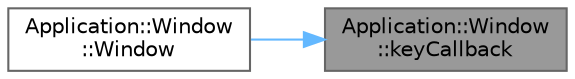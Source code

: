 digraph "Application::Window::keyCallback"
{
 // LATEX_PDF_SIZE
  bgcolor="transparent";
  edge [fontname=Helvetica,fontsize=10,labelfontname=Helvetica,labelfontsize=10];
  node [fontname=Helvetica,fontsize=10,shape=box,height=0.2,width=0.4];
  rankdir="RL";
  Node1 [id="Node000001",label="Application::Window\l::keyCallback",height=0.2,width=0.4,color="gray40", fillcolor="grey60", style="filled", fontcolor="black",tooltip="Callback para eventos de teclado."];
  Node1 -> Node2 [id="edge1_Node000001_Node000002",dir="back",color="steelblue1",style="solid",tooltip=" "];
  Node2 [id="Node000002",label="Application::Window\l::Window",height=0.2,width=0.4,color="grey40", fillcolor="white", style="filled",URL="$class_application_1_1_window.html#a4e6e9b428039985395e5c7904d7f1e71",tooltip="Constructor que crea la ventana con dimensiones específicas."];
}
